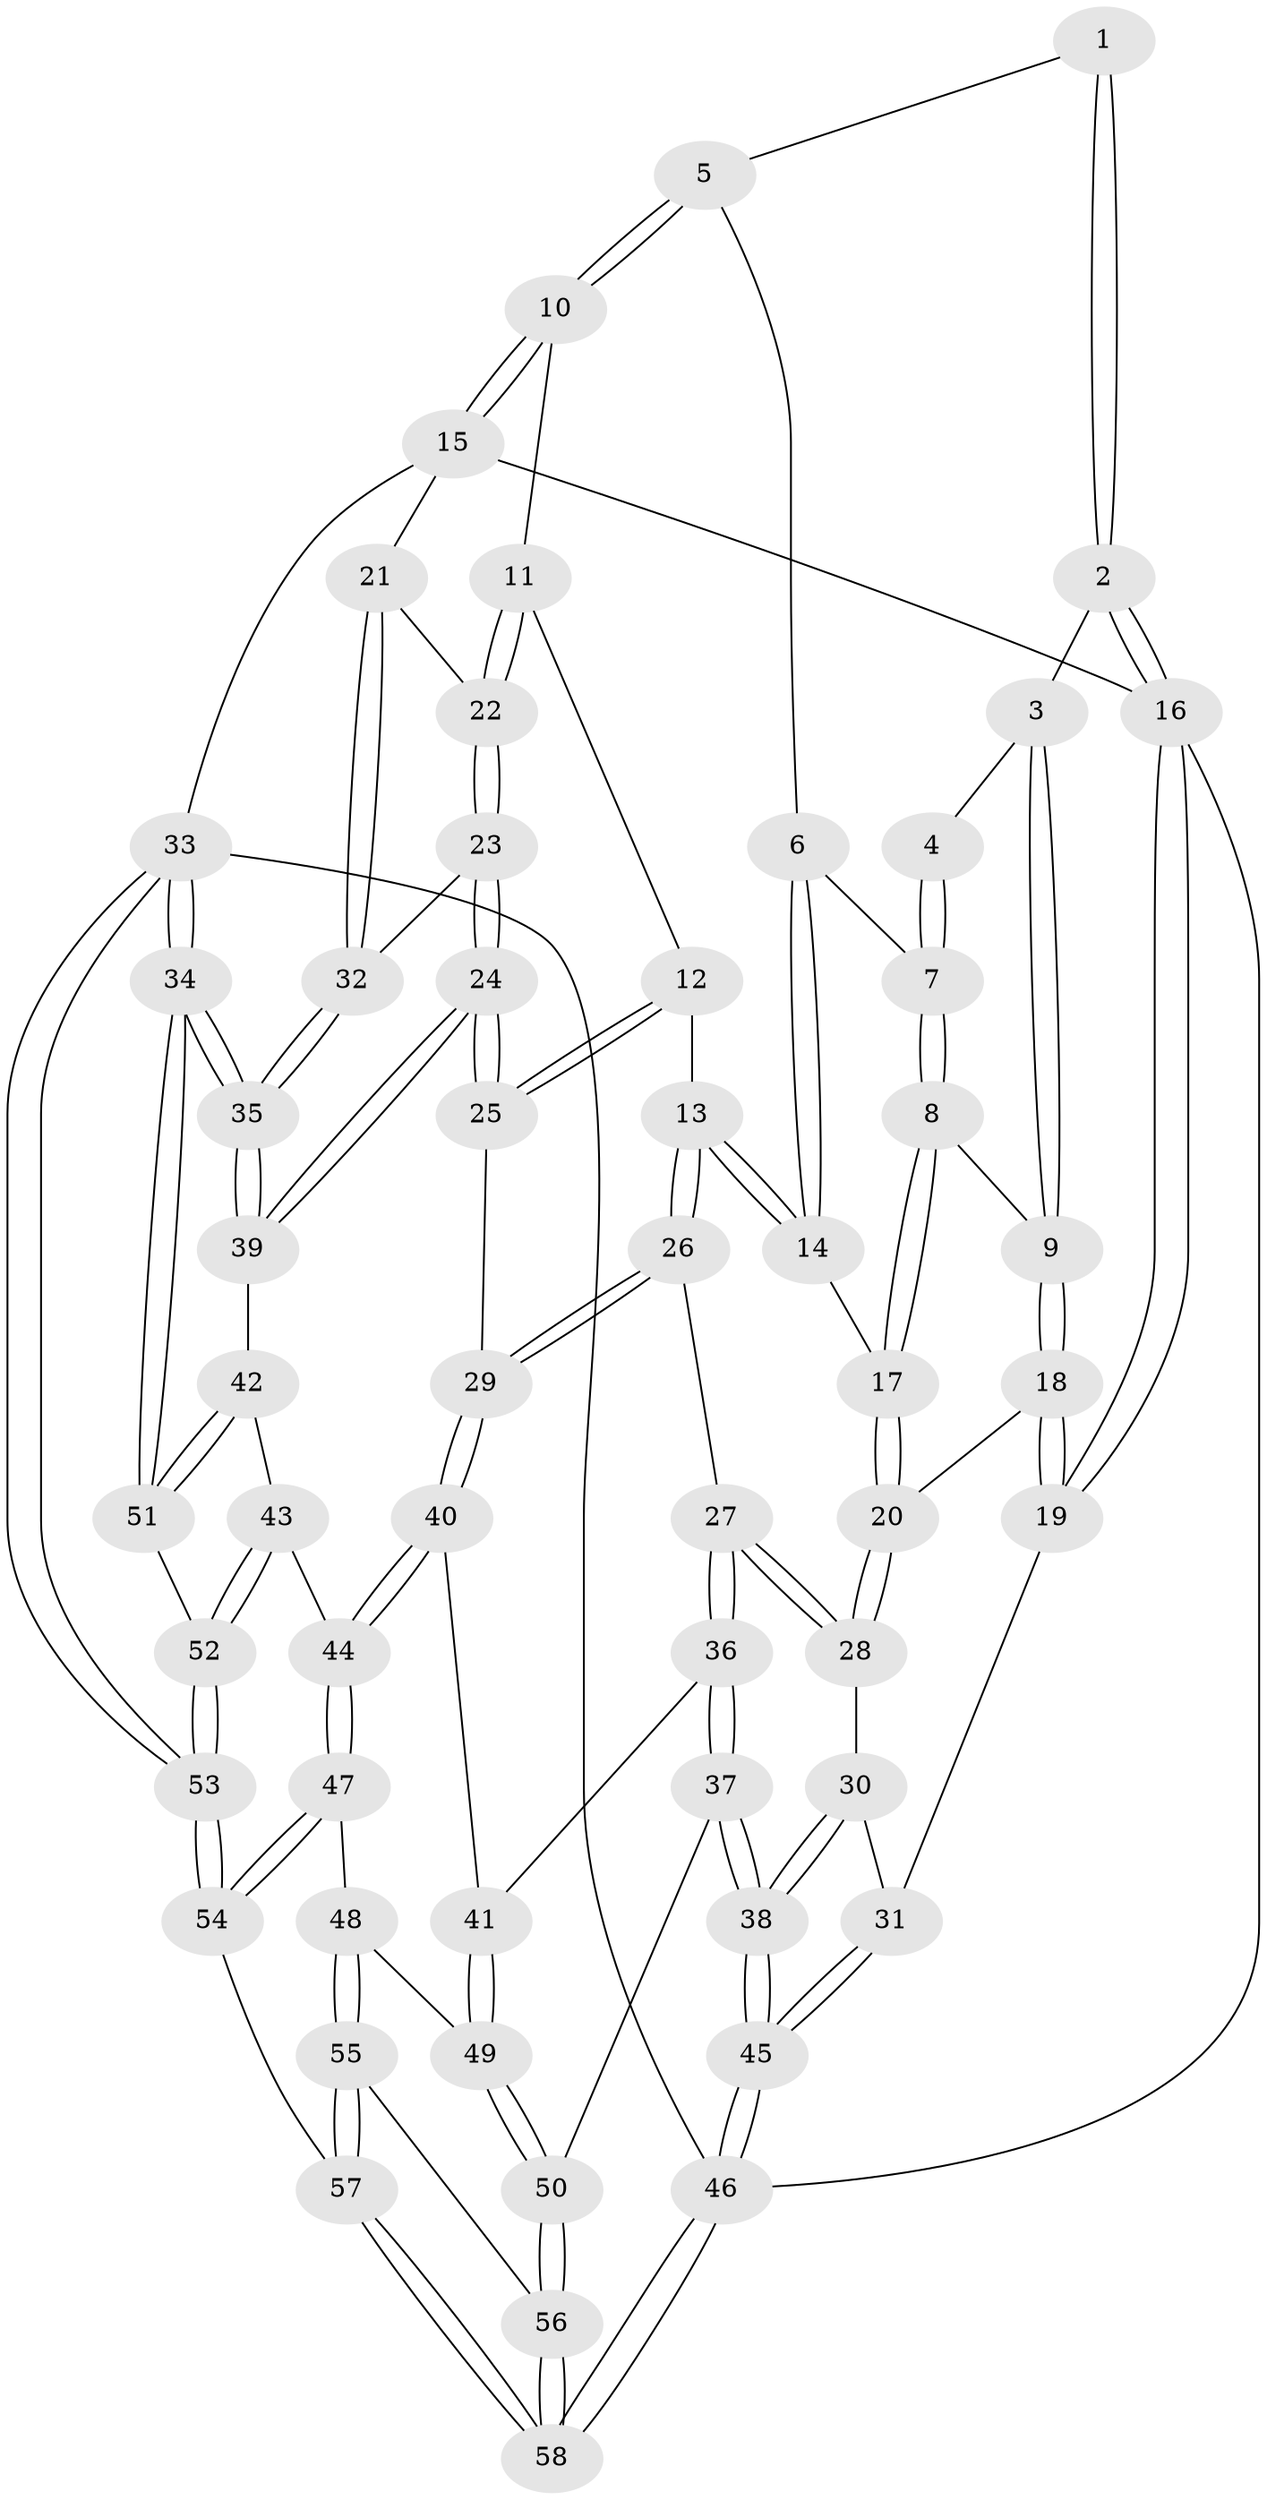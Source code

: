 // Generated by graph-tools (version 1.1) at 2025/27/03/15/25 16:27:57]
// undirected, 58 vertices, 142 edges
graph export_dot {
graph [start="1"]
  node [color=gray90,style=filled];
  1 [pos="+0.23410169658661972+0"];
  2 [pos="+0+0"];
  3 [pos="+0.0735283733454169+0.05185510845805758"];
  4 [pos="+0.23394325783524172+0"];
  5 [pos="+0.6511221878379118+0"];
  6 [pos="+0.4139503217215097+0.061887801064741704"];
  7 [pos="+0.24406001054458595+0.041914269309413596"];
  8 [pos="+0.22305423158017407+0.09538545230698431"];
  9 [pos="+0.11194375598785226+0.15517013201733626"];
  10 [pos="+0.6619036663524761+0"];
  11 [pos="+0.6406637054922572+0.1481633441147009"];
  12 [pos="+0.6039209310976513+0.1901513882587627"];
  13 [pos="+0.4278186391770043+0.23974364988859304"];
  14 [pos="+0.42032461683817374+0.23289000759646597"];
  15 [pos="+1+0"];
  16 [pos="+0+0"];
  17 [pos="+0.3241460356264653+0.2019713319730084"];
  18 [pos="+0.09063804350540895+0.1800445266299117"];
  19 [pos="+0+0.29515692972995744"];
  20 [pos="+0.21689689710613+0.31368487064806383"];
  21 [pos="+1+0"];
  22 [pos="+0.795989364777489+0.24102901413277616"];
  23 [pos="+0.8186867450936423+0.34662542827466203"];
  24 [pos="+0.749623161725498+0.5259792832238932"];
  25 [pos="+0.6376861706399284+0.45499636717839753"];
  26 [pos="+0.4183918509618511+0.3059397626822054"];
  27 [pos="+0.2687576905369995+0.42223153362143434"];
  28 [pos="+0.23073441028014594+0.40048218237019306"];
  29 [pos="+0.5191673378077551+0.454053003468806"];
  30 [pos="+0.19726470810225452+0.4078508064617971"];
  31 [pos="+0+0.32783173694929085"];
  32 [pos="+1+0.290200931056066"];
  33 [pos="+1+1"];
  34 [pos="+1+0.9019565658512502"];
  35 [pos="+1+0.5818545192405301"];
  36 [pos="+0.3211863673810648+0.5558503565724059"];
  37 [pos="+0.24608766615075553+0.6357498462290057"];
  38 [pos="+0.004210246821560795+0.6698789444856756"];
  39 [pos="+0.7569986693386571+0.5418772642313705"];
  40 [pos="+0.41354724917826224+0.5477022115276369"];
  41 [pos="+0.3259155914536117+0.5562572227091618"];
  42 [pos="+0.7289821139590035+0.6116448814551919"];
  43 [pos="+0.5835259594957541+0.7120460275091559"];
  44 [pos="+0.5560070826351606+0.7180103850373315"];
  45 [pos="+0+0.7348096984977333"];
  46 [pos="+0+1"];
  47 [pos="+0.5195878789213862+0.7522735192305579"];
  48 [pos="+0.5153642816127446+0.7550766408275009"];
  49 [pos="+0.4342126780789955+0.7493188151586657"];
  50 [pos="+0.3158103275389233+0.7840074350082602"];
  51 [pos="+0.7839165511917056+0.7440387933942294"];
  52 [pos="+0.7547622018228848+1"];
  53 [pos="+0.7680323571659116+1"];
  54 [pos="+0.7154935462606892+1"];
  55 [pos="+0.4658336328503505+0.9013204412193094"];
  56 [pos="+0.313220208614274+0.794319120698793"];
  57 [pos="+0.4686828996690761+1"];
  58 [pos="+0.0889800879969464+1"];
  1 -- 2;
  1 -- 2;
  1 -- 5;
  2 -- 3;
  2 -- 16;
  2 -- 16;
  3 -- 4;
  3 -- 9;
  3 -- 9;
  4 -- 7;
  4 -- 7;
  5 -- 6;
  5 -- 10;
  5 -- 10;
  6 -- 7;
  6 -- 14;
  6 -- 14;
  7 -- 8;
  7 -- 8;
  8 -- 9;
  8 -- 17;
  8 -- 17;
  9 -- 18;
  9 -- 18;
  10 -- 11;
  10 -- 15;
  10 -- 15;
  11 -- 12;
  11 -- 22;
  11 -- 22;
  12 -- 13;
  12 -- 25;
  12 -- 25;
  13 -- 14;
  13 -- 14;
  13 -- 26;
  13 -- 26;
  14 -- 17;
  15 -- 16;
  15 -- 21;
  15 -- 33;
  16 -- 19;
  16 -- 19;
  16 -- 46;
  17 -- 20;
  17 -- 20;
  18 -- 19;
  18 -- 19;
  18 -- 20;
  19 -- 31;
  20 -- 28;
  20 -- 28;
  21 -- 22;
  21 -- 32;
  21 -- 32;
  22 -- 23;
  22 -- 23;
  23 -- 24;
  23 -- 24;
  23 -- 32;
  24 -- 25;
  24 -- 25;
  24 -- 39;
  24 -- 39;
  25 -- 29;
  26 -- 27;
  26 -- 29;
  26 -- 29;
  27 -- 28;
  27 -- 28;
  27 -- 36;
  27 -- 36;
  28 -- 30;
  29 -- 40;
  29 -- 40;
  30 -- 31;
  30 -- 38;
  30 -- 38;
  31 -- 45;
  31 -- 45;
  32 -- 35;
  32 -- 35;
  33 -- 34;
  33 -- 34;
  33 -- 53;
  33 -- 53;
  33 -- 46;
  34 -- 35;
  34 -- 35;
  34 -- 51;
  34 -- 51;
  35 -- 39;
  35 -- 39;
  36 -- 37;
  36 -- 37;
  36 -- 41;
  37 -- 38;
  37 -- 38;
  37 -- 50;
  38 -- 45;
  38 -- 45;
  39 -- 42;
  40 -- 41;
  40 -- 44;
  40 -- 44;
  41 -- 49;
  41 -- 49;
  42 -- 43;
  42 -- 51;
  42 -- 51;
  43 -- 44;
  43 -- 52;
  43 -- 52;
  44 -- 47;
  44 -- 47;
  45 -- 46;
  45 -- 46;
  46 -- 58;
  46 -- 58;
  47 -- 48;
  47 -- 54;
  47 -- 54;
  48 -- 49;
  48 -- 55;
  48 -- 55;
  49 -- 50;
  49 -- 50;
  50 -- 56;
  50 -- 56;
  51 -- 52;
  52 -- 53;
  52 -- 53;
  53 -- 54;
  53 -- 54;
  54 -- 57;
  55 -- 56;
  55 -- 57;
  55 -- 57;
  56 -- 58;
  56 -- 58;
  57 -- 58;
  57 -- 58;
}
